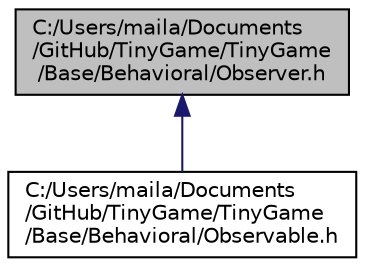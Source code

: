 digraph "C:/Users/maila/Documents/GitHub/TinyGame/TinyGame/Base/Behavioral/Observer.h"
{
 // LATEX_PDF_SIZE
  edge [fontname="Helvetica",fontsize="10",labelfontname="Helvetica",labelfontsize="10"];
  node [fontname="Helvetica",fontsize="10",shape=record];
  Node1 [label="C:/Users/maila/Documents\l/GitHub/TinyGame/TinyGame\l/Base/Behavioral/Observer.h",height=0.2,width=0.4,color="black", fillcolor="grey75", style="filled", fontcolor="black",tooltip=" "];
  Node1 -> Node2 [dir="back",color="midnightblue",fontsize="10",style="solid",fontname="Helvetica"];
  Node2 [label="C:/Users/maila/Documents\l/GitHub/TinyGame/TinyGame\l/Base/Behavioral/Observable.h",height=0.2,width=0.4,color="black", fillcolor="white", style="filled",URL="$_observable_8h.html",tooltip=" "];
}
